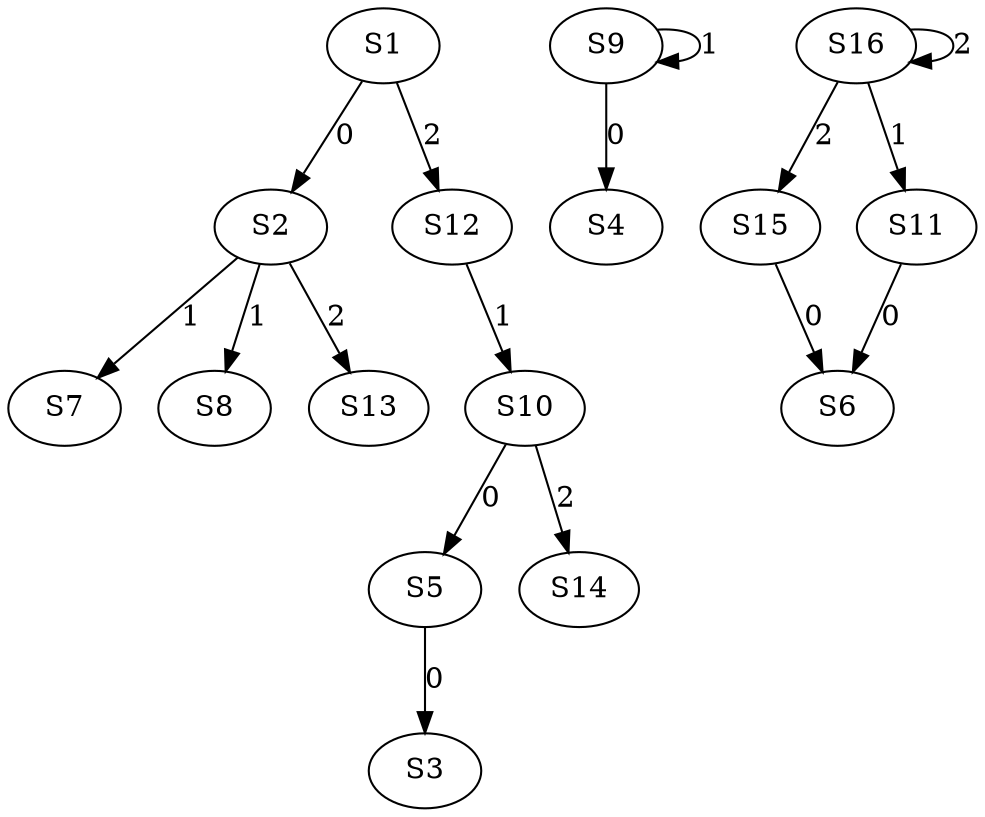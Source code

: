 strict digraph {
	S1 -> S2 [ label = 0 ];
	S5 -> S3 [ label = 0 ];
	S9 -> S4 [ label = 0 ];
	S10 -> S5 [ label = 0 ];
	S15 -> S6 [ label = 0 ];
	S2 -> S7 [ label = 1 ];
	S2 -> S8 [ label = 1 ];
	S9 -> S9 [ label = 1 ];
	S12 -> S10 [ label = 1 ];
	S16 -> S11 [ label = 1 ];
	S1 -> S12 [ label = 2 ];
	S2 -> S13 [ label = 2 ];
	S10 -> S14 [ label = 2 ];
	S16 -> S15 [ label = 2 ];
	S16 -> S16 [ label = 2 ];
	S11 -> S6 [ label = 0 ];
}